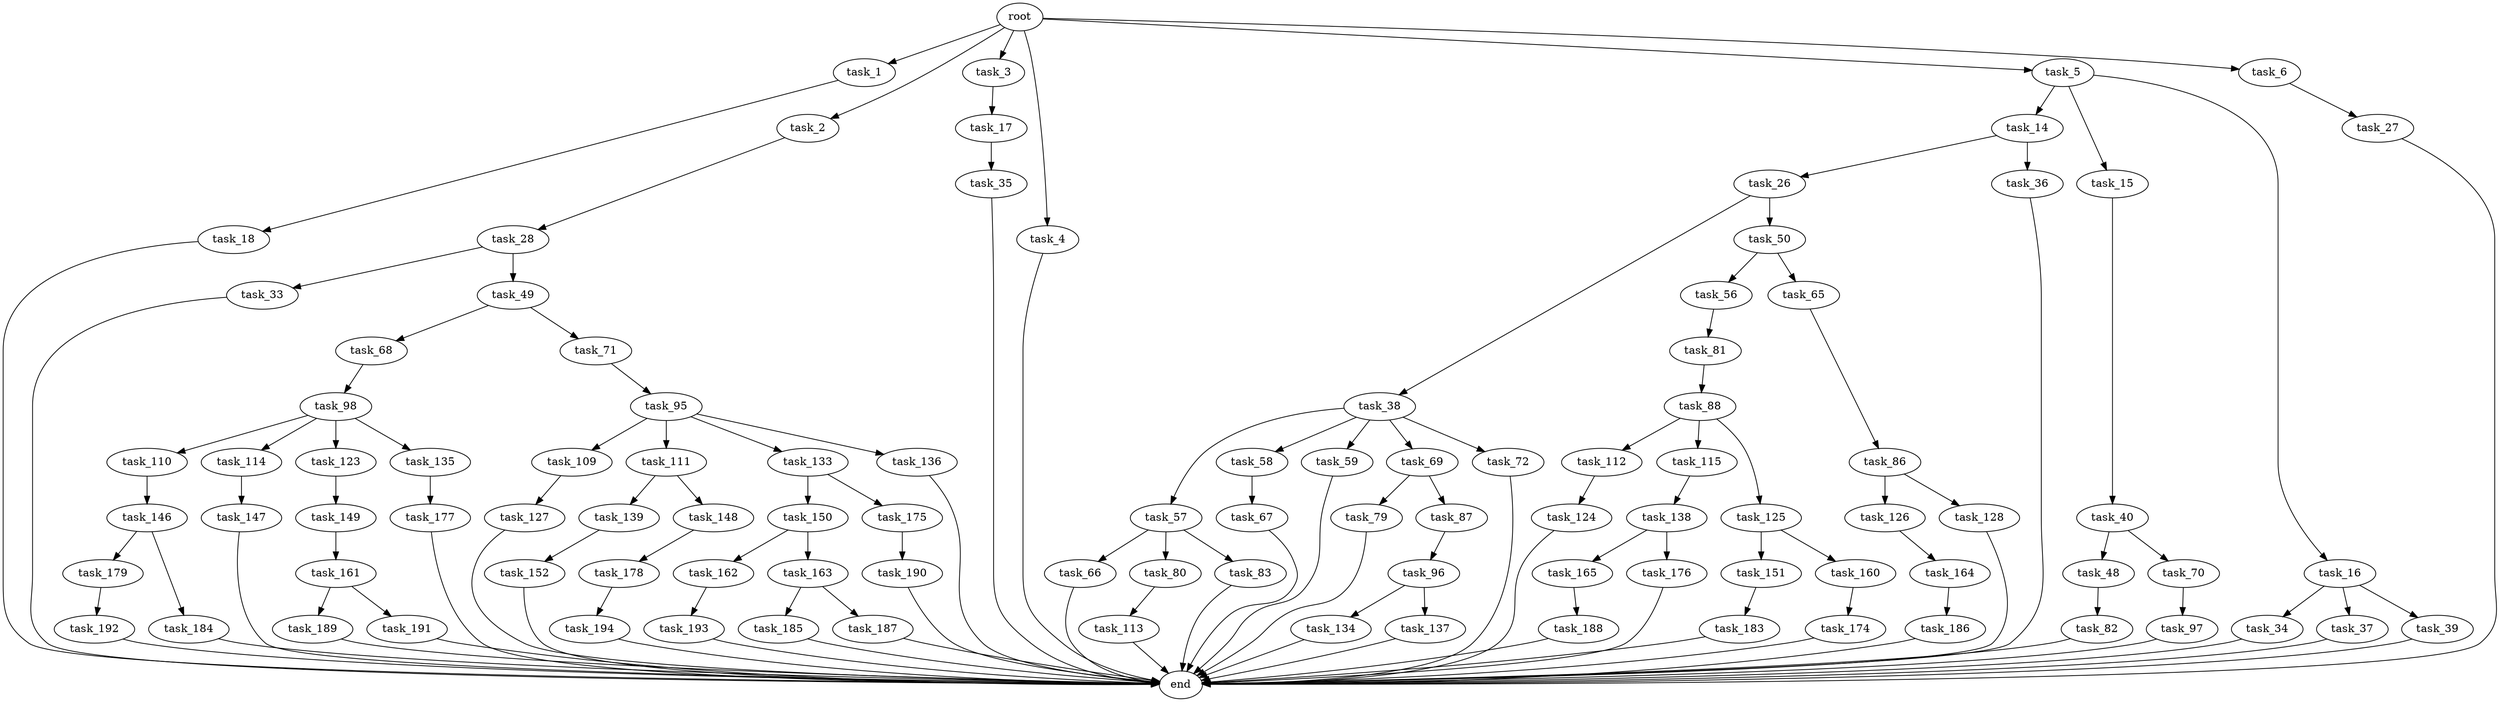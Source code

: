 digraph G {
  root [size="0.000000"];
  task_1 [size="10470079594.000000"];
  task_2 [size="11604919729.000000"];
  task_3 [size="2055446802.000000"];
  task_4 [size="43338142356.000000"];
  task_5 [size="40185612575.000000"];
  task_6 [size="354328173878.000000"];
  task_14 [size="782757789696.000000"];
  task_15 [size="549755813888.000000"];
  task_16 [size="209461163447.000000"];
  task_17 [size="95961074877.000000"];
  task_18 [size="741950171.000000"];
  task_26 [size="134217728000.000000"];
  task_27 [size="231928233984.000000"];
  task_28 [size="236272093553.000000"];
  task_33 [size="782757789696.000000"];
  task_34 [size="134217728000.000000"];
  task_35 [size="21750529436.000000"];
  task_36 [size="30100381993.000000"];
  task_37 [size="42607889136.000000"];
  task_38 [size="29780738629.000000"];
  task_39 [size="134217728000.000000"];
  task_40 [size="541364621792.000000"];
  task_48 [size="8268642925.000000"];
  task_49 [size="10367128104.000000"];
  task_50 [size="2502921779.000000"];
  task_56 [size="3012088730.000000"];
  task_57 [size="368293445632.000000"];
  task_58 [size="406403861.000000"];
  task_59 [size="439176300769.000000"];
  task_65 [size="11017886616.000000"];
  task_66 [size="782757789696.000000"];
  task_67 [size="1073741824000.000000"];
  task_68 [size="14523051560.000000"];
  task_69 [size="134217728000.000000"];
  task_70 [size="32339010596.000000"];
  task_71 [size="22973054946.000000"];
  task_72 [size="98118536388.000000"];
  task_79 [size="107197078959.000000"];
  task_80 [size="231928233984.000000"];
  task_81 [size="8589934592.000000"];
  task_82 [size="782757789696.000000"];
  task_83 [size="9508712757.000000"];
  task_86 [size="5455307967.000000"];
  task_87 [size="10889785282.000000"];
  task_88 [size="677728328821.000000"];
  task_95 [size="368293445632.000000"];
  task_96 [size="476423368248.000000"];
  task_97 [size="134217728000.000000"];
  task_98 [size="81112575311.000000"];
  task_109 [size="147890543245.000000"];
  task_110 [size="92604047975.000000"];
  task_111 [size="8589934592.000000"];
  task_112 [size="29317882819.000000"];
  task_113 [size="538913002958.000000"];
  task_114 [size="8791397620.000000"];
  task_115 [size="368293445632.000000"];
  task_123 [size="28991029248.000000"];
  task_124 [size="368293445632.000000"];
  task_125 [size="53420638830.000000"];
  task_126 [size="68719476736.000000"];
  task_127 [size="8589934592.000000"];
  task_128 [size="535999421.000000"];
  task_133 [size="134217728000.000000"];
  task_134 [size="7595155861.000000"];
  task_135 [size="23475827176.000000"];
  task_136 [size="42033274240.000000"];
  task_137 [size="6490694648.000000"];
  task_138 [size="3206498340.000000"];
  task_139 [size="231928233984.000000"];
  task_146 [size="48838298266.000000"];
  task_147 [size="134217728000.000000"];
  task_148 [size="782757789696.000000"];
  task_149 [size="167969075539.000000"];
  task_150 [size="16199889254.000000"];
  task_151 [size="733529561094.000000"];
  task_152 [size="231928233984.000000"];
  task_160 [size="5350379042.000000"];
  task_161 [size="1882993807.000000"];
  task_162 [size="549755813888.000000"];
  task_163 [size="11318328093.000000"];
  task_164 [size="921344073.000000"];
  task_165 [size="231928233984.000000"];
  task_174 [size="134217728000.000000"];
  task_175 [size="41248308104.000000"];
  task_176 [size="8589934592.000000"];
  task_177 [size="368293445632.000000"];
  task_178 [size="9817020837.000000"];
  task_179 [size="93899904155.000000"];
  task_183 [size="231928233984.000000"];
  task_184 [size="528820837501.000000"];
  task_185 [size="227940530770.000000"];
  task_186 [size="138141072497.000000"];
  task_187 [size="37773799221.000000"];
  task_188 [size="1405600847.000000"];
  task_189 [size="72705914423.000000"];
  task_190 [size="5093576832.000000"];
  task_191 [size="4559434267.000000"];
  task_192 [size="782757789696.000000"];
  task_193 [size="645093085407.000000"];
  task_194 [size="30335357244.000000"];
  end [size="0.000000"];

  root -> task_1 [size="1.000000"];
  root -> task_2 [size="1.000000"];
  root -> task_3 [size="1.000000"];
  root -> task_4 [size="1.000000"];
  root -> task_5 [size="1.000000"];
  root -> task_6 [size="1.000000"];
  task_1 -> task_18 [size="209715200.000000"];
  task_2 -> task_28 [size="301989888.000000"];
  task_3 -> task_17 [size="33554432.000000"];
  task_4 -> end [size="1.000000"];
  task_5 -> task_14 [size="679477248.000000"];
  task_5 -> task_15 [size="679477248.000000"];
  task_5 -> task_16 [size="679477248.000000"];
  task_6 -> task_27 [size="411041792.000000"];
  task_14 -> task_26 [size="679477248.000000"];
  task_14 -> task_36 [size="679477248.000000"];
  task_15 -> task_40 [size="536870912.000000"];
  task_16 -> task_34 [size="411041792.000000"];
  task_16 -> task_37 [size="411041792.000000"];
  task_16 -> task_39 [size="411041792.000000"];
  task_17 -> task_35 [size="134217728.000000"];
  task_18 -> end [size="1.000000"];
  task_26 -> task_38 [size="209715200.000000"];
  task_26 -> task_50 [size="209715200.000000"];
  task_27 -> end [size="1.000000"];
  task_28 -> task_33 [size="209715200.000000"];
  task_28 -> task_49 [size="209715200.000000"];
  task_33 -> end [size="1.000000"];
  task_34 -> end [size="1.000000"];
  task_35 -> end [size="1.000000"];
  task_36 -> end [size="1.000000"];
  task_37 -> end [size="1.000000"];
  task_38 -> task_57 [size="33554432.000000"];
  task_38 -> task_58 [size="33554432.000000"];
  task_38 -> task_59 [size="33554432.000000"];
  task_38 -> task_69 [size="33554432.000000"];
  task_38 -> task_72 [size="33554432.000000"];
  task_39 -> end [size="1.000000"];
  task_40 -> task_48 [size="536870912.000000"];
  task_40 -> task_70 [size="536870912.000000"];
  task_48 -> task_82 [size="838860800.000000"];
  task_49 -> task_68 [size="411041792.000000"];
  task_49 -> task_71 [size="411041792.000000"];
  task_50 -> task_56 [size="134217728.000000"];
  task_50 -> task_65 [size="134217728.000000"];
  task_56 -> task_81 [size="75497472.000000"];
  task_57 -> task_66 [size="411041792.000000"];
  task_57 -> task_80 [size="411041792.000000"];
  task_57 -> task_83 [size="411041792.000000"];
  task_58 -> task_67 [size="33554432.000000"];
  task_59 -> end [size="1.000000"];
  task_65 -> task_86 [size="209715200.000000"];
  task_66 -> end [size="1.000000"];
  task_67 -> end [size="1.000000"];
  task_68 -> task_98 [size="301989888.000000"];
  task_69 -> task_79 [size="209715200.000000"];
  task_69 -> task_87 [size="209715200.000000"];
  task_70 -> task_97 [size="536870912.000000"];
  task_71 -> task_95 [size="75497472.000000"];
  task_72 -> end [size="1.000000"];
  task_79 -> end [size="1.000000"];
  task_80 -> task_113 [size="301989888.000000"];
  task_81 -> task_88 [size="33554432.000000"];
  task_82 -> end [size="1.000000"];
  task_83 -> end [size="1.000000"];
  task_86 -> task_126 [size="536870912.000000"];
  task_86 -> task_128 [size="536870912.000000"];
  task_87 -> task_96 [size="209715200.000000"];
  task_88 -> task_112 [size="838860800.000000"];
  task_88 -> task_115 [size="838860800.000000"];
  task_88 -> task_125 [size="838860800.000000"];
  task_95 -> task_109 [size="411041792.000000"];
  task_95 -> task_111 [size="411041792.000000"];
  task_95 -> task_133 [size="411041792.000000"];
  task_95 -> task_136 [size="411041792.000000"];
  task_96 -> task_134 [size="679477248.000000"];
  task_96 -> task_137 [size="679477248.000000"];
  task_97 -> end [size="1.000000"];
  task_98 -> task_110 [size="75497472.000000"];
  task_98 -> task_114 [size="75497472.000000"];
  task_98 -> task_123 [size="75497472.000000"];
  task_98 -> task_135 [size="75497472.000000"];
  task_109 -> task_127 [size="411041792.000000"];
  task_110 -> task_146 [size="134217728.000000"];
  task_111 -> task_139 [size="33554432.000000"];
  task_111 -> task_148 [size="33554432.000000"];
  task_112 -> task_124 [size="33554432.000000"];
  task_113 -> end [size="1.000000"];
  task_114 -> task_147 [size="301989888.000000"];
  task_115 -> task_138 [size="411041792.000000"];
  task_123 -> task_149 [size="75497472.000000"];
  task_124 -> end [size="1.000000"];
  task_125 -> task_151 [size="838860800.000000"];
  task_125 -> task_160 [size="838860800.000000"];
  task_126 -> task_164 [size="134217728.000000"];
  task_127 -> end [size="1.000000"];
  task_128 -> end [size="1.000000"];
  task_133 -> task_150 [size="209715200.000000"];
  task_133 -> task_175 [size="209715200.000000"];
  task_134 -> end [size="1.000000"];
  task_135 -> task_177 [size="411041792.000000"];
  task_136 -> end [size="1.000000"];
  task_137 -> end [size="1.000000"];
  task_138 -> task_165 [size="301989888.000000"];
  task_138 -> task_176 [size="301989888.000000"];
  task_139 -> task_152 [size="301989888.000000"];
  task_146 -> task_179 [size="75497472.000000"];
  task_146 -> task_184 [size="75497472.000000"];
  task_147 -> end [size="1.000000"];
  task_148 -> task_178 [size="679477248.000000"];
  task_149 -> task_161 [size="134217728.000000"];
  task_150 -> task_162 [size="301989888.000000"];
  task_150 -> task_163 [size="301989888.000000"];
  task_151 -> task_183 [size="838860800.000000"];
  task_152 -> end [size="1.000000"];
  task_160 -> task_174 [size="301989888.000000"];
  task_161 -> task_189 [size="75497472.000000"];
  task_161 -> task_191 [size="75497472.000000"];
  task_162 -> task_193 [size="536870912.000000"];
  task_163 -> task_185 [size="679477248.000000"];
  task_163 -> task_187 [size="679477248.000000"];
  task_164 -> task_186 [size="33554432.000000"];
  task_165 -> task_188 [size="301989888.000000"];
  task_174 -> end [size="1.000000"];
  task_175 -> task_190 [size="679477248.000000"];
  task_176 -> end [size="1.000000"];
  task_177 -> end [size="1.000000"];
  task_178 -> task_194 [size="411041792.000000"];
  task_179 -> task_192 [size="75497472.000000"];
  task_183 -> end [size="1.000000"];
  task_184 -> end [size="1.000000"];
  task_185 -> end [size="1.000000"];
  task_186 -> end [size="1.000000"];
  task_187 -> end [size="1.000000"];
  task_188 -> end [size="1.000000"];
  task_189 -> end [size="1.000000"];
  task_190 -> end [size="1.000000"];
  task_191 -> end [size="1.000000"];
  task_192 -> end [size="1.000000"];
  task_193 -> end [size="1.000000"];
  task_194 -> end [size="1.000000"];
}
